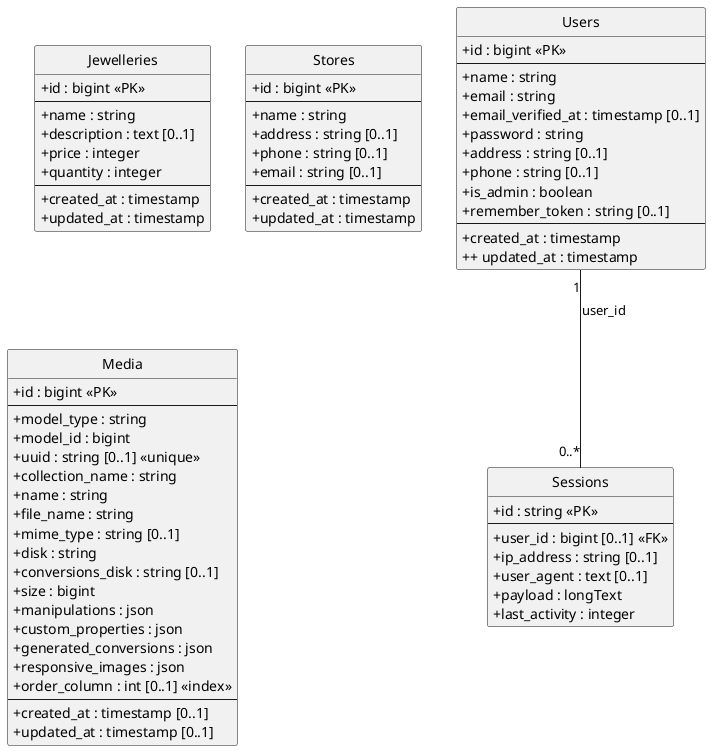 @startuml
hide circle
skinparam classAttributeIconSize 0

' Define the Classes (Database Tables)'

' Users table (from second snippet)'
class Users {
  + id : bigint <<PK>>
  --
  + name : string
  + email : string
  + email_verified_at : timestamp [0..1]
  + password : string
  + address : string [0..1]
  + phone : string [0..1]
  + is_admin : boolean
  + remember_token : string [0..1]
  --
  + created_at : timestamp
  + + updated_at : timestamp
}

' Sessions table (from second snippet)'
class Sessions {
  + id : string <<PK>>
  --
  + user_id : bigint [0..1] <<FK>>
  + ip_address : string [0..1]
  + user_agent : text [0..1]
  + payload : longText
  + last_activity : integer
}

' Jewelleries table (from second snippet)'
class Jewelleries {
  + id : bigint <<PK>>
  --
  + name : string
  + description : text [0..1]
  + price : integer
  + quantity : integer
  --
  + created_at : timestamp
  + updated_at : timestamp
}

' Stores table (from second snippet)'
class Stores {
  + id : bigint <<PK>>
  --
  + name : string
  + address : string [0..1]
  + phone : string [0..1]
  + email : string [0..1]
  --
  + created_at : timestamp
  + updated_at : timestamp
}


' Media table (from first snippet)'
class Media {
  + id : bigint <<PK>>
  --
  + model_type : string
  + model_id : bigint
  + uuid : string [0..1] <<unique>>
  + collection_name : string
  + name : string
  + file_name : string
  + mime_type : string [0..1]
  + disk : string
  + conversions_disk : string [0..1]
  + size : bigint
  + manipulations : json
  + custom_properties : json
  + generated_conversions : json
  + responsive_images : json
  + order_column : int [0..1] <<index>>
  --
  + created_at : timestamp [0..1]
  + updated_at : timestamp [0..1]
}


' Define the Relationships'

' Users has many Sessions'
Users "1" -- "0..*" Sessions : user_id

' Note on Media'
' note "Media is polymorphically linked\nvia model_type and model_id" as MediaNote
' Media .. MediaNote ' Optional: Link note to Media class'


@enduml
